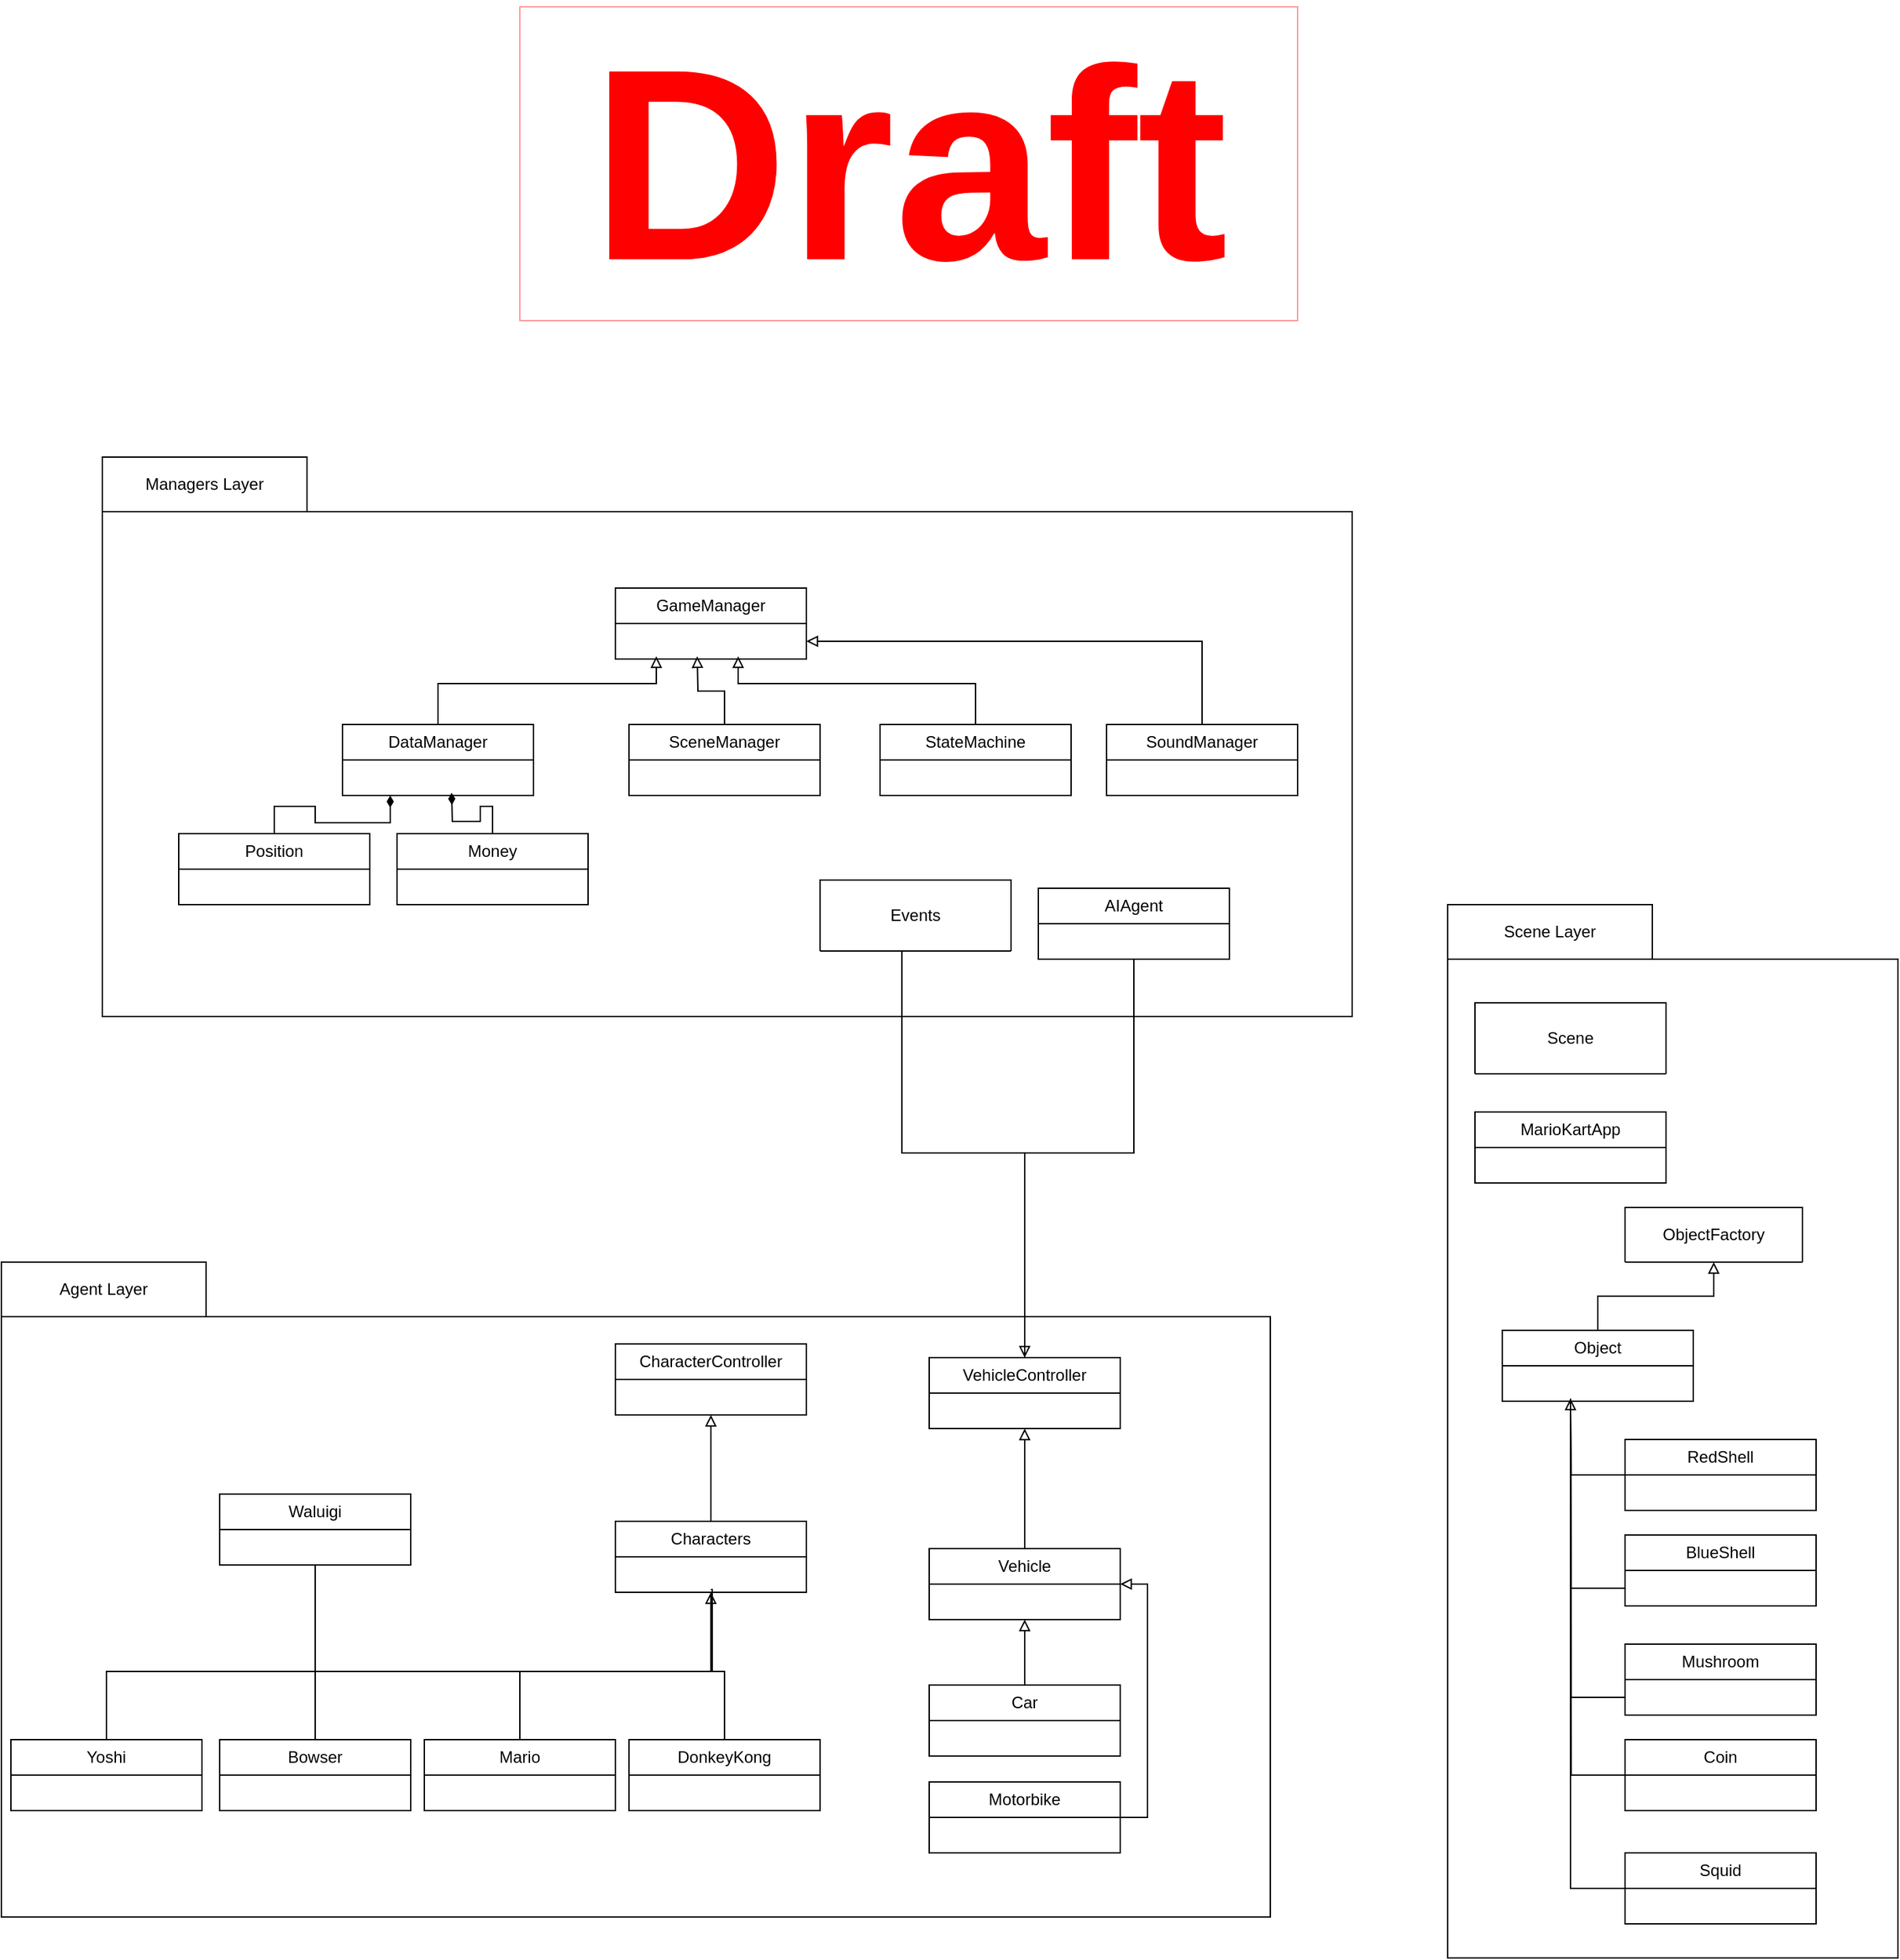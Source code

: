 <mxfile version="24.8.4">
  <diagram name="Página-1" id="SKRLu6_MuARgDEXjkevO">
    <mxGraphModel dx="2812" dy="2284" grid="1" gridSize="10" guides="1" tooltips="1" connect="1" arrows="1" fold="1" page="1" pageScale="1" pageWidth="827" pageHeight="1169" math="0" shadow="0">
      <root>
        <mxCell id="0" />
        <mxCell id="1" parent="0" />
        <mxCell id="TCKFNK1VzcnC_DEqVwrI-56" value="" style="rounded=0;whiteSpace=wrap;html=1;fillColor=none;" parent="1" vertex="1">
          <mxGeometry x="-346" y="-450" width="916" height="370" as="geometry" />
        </mxCell>
        <mxCell id="TCKFNK1VzcnC_DEqVwrI-37" value="" style="rounded=0;whiteSpace=wrap;html=1;fillColor=none;" parent="1" vertex="1">
          <mxGeometry x="-420" y="140" width="930" height="440" as="geometry" />
        </mxCell>
        <mxCell id="TCKFNK1VzcnC_DEqVwrI-40" value="" style="rounded=0;whiteSpace=wrap;html=1;fillColor=none;" parent="1" vertex="1">
          <mxGeometry x="640" y="-122" width="330" height="732" as="geometry" />
        </mxCell>
        <mxCell id="TCKFNK1VzcnC_DEqVwrI-23" style="edgeStyle=orthogonalEdgeStyle;rounded=0;orthogonalLoop=1;jettySize=auto;html=1;endArrow=none;endFill=0;startArrow=block;startFill=0;exitX=0.5;exitY=1;exitDx=0;exitDy=0;" parent="1" source="TCKFNK1VzcnC_DEqVwrI-22" target="TCKFNK1VzcnC_DEqVwrI-1" edge="1">
          <mxGeometry relative="1" as="geometry" />
        </mxCell>
        <mxCell id="TCKFNK1VzcnC_DEqVwrI-1" value="Car" style="swimlane;fontStyle=0;childLayout=stackLayout;horizontal=1;startSize=26;fillColor=none;horizontalStack=0;resizeParent=1;resizeParentMax=0;resizeLast=0;collapsible=1;marginBottom=0;whiteSpace=wrap;html=1;" parent="1" vertex="1">
          <mxGeometry x="260" y="410" width="140" height="52" as="geometry" />
        </mxCell>
        <mxCell id="TCKFNK1VzcnC_DEqVwrI-26" style="edgeStyle=orthogonalEdgeStyle;rounded=0;orthogonalLoop=1;jettySize=auto;html=1;entryX=0.5;entryY=1;entryDx=0;entryDy=0;endArrow=none;endFill=0;" parent="1" source="TCKFNK1VzcnC_DEqVwrI-7" target="TCKFNK1VzcnC_DEqVwrI-25" edge="1">
          <mxGeometry relative="1" as="geometry">
            <Array as="points">
              <mxPoint x="110" y="400" />
              <mxPoint x="100" y="400" />
            </Array>
          </mxGeometry>
        </mxCell>
        <mxCell id="TCKFNK1VzcnC_DEqVwrI-7" value="DonkeyKong" style="swimlane;fontStyle=0;childLayout=stackLayout;horizontal=1;startSize=26;fillColor=none;horizontalStack=0;resizeParent=1;resizeParentMax=0;resizeLast=0;collapsible=1;marginBottom=0;whiteSpace=wrap;html=1;" parent="1" vertex="1">
          <mxGeometry x="40" y="450" width="140" height="52" as="geometry" />
        </mxCell>
        <mxCell id="TCKFNK1VzcnC_DEqVwrI-8" value="Scene" style="swimlane;fontStyle=0;childLayout=stackLayout;horizontal=1;startSize=52;fillColor=none;horizontalStack=0;resizeParent=1;resizeParentMax=0;resizeLast=0;collapsible=1;marginBottom=0;whiteSpace=wrap;html=1;" parent="1" vertex="1">
          <mxGeometry x="660" y="-90" width="140" height="52" as="geometry" />
        </mxCell>
        <mxCell id="TCKFNK1VzcnC_DEqVwrI-16" style="edgeStyle=orthogonalEdgeStyle;rounded=0;orthogonalLoop=1;jettySize=auto;html=1;endArrow=none;endFill=0;" parent="1" source="TCKFNK1VzcnC_DEqVwrI-9" edge="1">
          <mxGeometry relative="1" as="geometry">
            <mxPoint x="730" y="210" as="targetPoint" />
          </mxGeometry>
        </mxCell>
        <mxCell id="TCKFNK1VzcnC_DEqVwrI-9" value="RedShell" style="swimlane;fontStyle=0;childLayout=stackLayout;horizontal=1;startSize=26;fillColor=none;horizontalStack=0;resizeParent=1;resizeParentMax=0;resizeLast=0;collapsible=1;marginBottom=0;whiteSpace=wrap;html=1;" parent="1" vertex="1">
          <mxGeometry x="770" y="230" width="140" height="52" as="geometry" />
        </mxCell>
        <mxCell id="TCKFNK1VzcnC_DEqVwrI-10" value="Object" style="swimlane;fontStyle=0;childLayout=stackLayout;horizontal=1;startSize=26;fillColor=none;horizontalStack=0;resizeParent=1;resizeParentMax=0;resizeLast=0;collapsible=1;marginBottom=0;whiteSpace=wrap;html=1;" parent="1" vertex="1">
          <mxGeometry x="680" y="150" width="140" height="52" as="geometry" />
        </mxCell>
        <mxCell id="TCKFNK1VzcnC_DEqVwrI-17" style="edgeStyle=orthogonalEdgeStyle;rounded=0;orthogonalLoop=1;jettySize=auto;html=1;exitX=0;exitY=0.75;exitDx=0;exitDy=0;endArrow=none;endFill=0;" parent="1" source="TCKFNK1VzcnC_DEqVwrI-11" edge="1">
          <mxGeometry relative="1" as="geometry">
            <mxPoint x="730" y="200" as="targetPoint" />
          </mxGeometry>
        </mxCell>
        <mxCell id="TCKFNK1VzcnC_DEqVwrI-11" value="BlueShell" style="swimlane;fontStyle=0;childLayout=stackLayout;horizontal=1;startSize=26;fillColor=none;horizontalStack=0;resizeParent=1;resizeParentMax=0;resizeLast=0;collapsible=1;marginBottom=0;whiteSpace=wrap;html=1;" parent="1" vertex="1">
          <mxGeometry x="770" y="300" width="140" height="52" as="geometry" />
        </mxCell>
        <mxCell id="TCKFNK1VzcnC_DEqVwrI-18" style="edgeStyle=orthogonalEdgeStyle;rounded=0;orthogonalLoop=1;jettySize=auto;html=1;exitX=0;exitY=0.75;exitDx=0;exitDy=0;endArrow=none;endFill=0;" parent="1" source="TCKFNK1VzcnC_DEqVwrI-12" edge="1">
          <mxGeometry relative="1" as="geometry">
            <mxPoint x="730" y="200" as="targetPoint" />
          </mxGeometry>
        </mxCell>
        <mxCell id="TCKFNK1VzcnC_DEqVwrI-12" value="Mushroom" style="swimlane;fontStyle=0;childLayout=stackLayout;horizontal=1;startSize=26;fillColor=none;horizontalStack=0;resizeParent=1;resizeParentMax=0;resizeLast=0;collapsible=1;marginBottom=0;whiteSpace=wrap;html=1;" parent="1" vertex="1">
          <mxGeometry x="770" y="380" width="140" height="52" as="geometry" />
        </mxCell>
        <mxCell id="TCKFNK1VzcnC_DEqVwrI-19" style="edgeStyle=orthogonalEdgeStyle;rounded=0;orthogonalLoop=1;jettySize=auto;html=1;endArrow=none;endFill=0;" parent="1" source="TCKFNK1VzcnC_DEqVwrI-13" edge="1">
          <mxGeometry relative="1" as="geometry">
            <mxPoint x="730" y="200" as="targetPoint" />
          </mxGeometry>
        </mxCell>
        <mxCell id="TCKFNK1VzcnC_DEqVwrI-13" value="Coin" style="swimlane;fontStyle=0;childLayout=stackLayout;horizontal=1;startSize=26;fillColor=none;horizontalStack=0;resizeParent=1;resizeParentMax=0;resizeLast=0;collapsible=1;marginBottom=0;whiteSpace=wrap;html=1;" parent="1" vertex="1">
          <mxGeometry x="770" y="450" width="140" height="52" as="geometry" />
        </mxCell>
        <mxCell id="TCKFNK1VzcnC_DEqVwrI-20" style="edgeStyle=orthogonalEdgeStyle;rounded=0;orthogonalLoop=1;jettySize=auto;html=1;endArrow=none;endFill=0;startArrow=block;startFill=0;" parent="1" edge="1">
          <mxGeometry relative="1" as="geometry">
            <mxPoint x="730" y="470" as="targetPoint" />
            <mxPoint x="730" y="200" as="sourcePoint" />
          </mxGeometry>
        </mxCell>
        <mxCell id="ENG01ewXfub_soL2wW_B-7" style="edgeStyle=orthogonalEdgeStyle;rounded=0;orthogonalLoop=1;jettySize=auto;html=1;endArrow=none;endFill=0;startArrow=block;startFill=0;" parent="1" source="TCKFNK1VzcnC_DEqVwrI-21" target="TCKFNK1VzcnC_DEqVwrI-10" edge="1">
          <mxGeometry relative="1" as="geometry" />
        </mxCell>
        <mxCell id="TCKFNK1VzcnC_DEqVwrI-21" value="&lt;div&gt;ObjectFactory&lt;/div&gt;" style="swimlane;fontStyle=0;childLayout=stackLayout;horizontal=1;startSize=40;fillColor=none;horizontalStack=0;resizeParent=1;resizeParentMax=0;resizeLast=0;collapsible=1;marginBottom=0;whiteSpace=wrap;html=1;" parent="1" vertex="1">
          <mxGeometry x="770" y="60" width="130" height="40" as="geometry" />
        </mxCell>
        <mxCell id="TCKFNK1VzcnC_DEqVwrI-30" style="edgeStyle=orthogonalEdgeStyle;rounded=0;orthogonalLoop=1;jettySize=auto;html=1;endArrow=none;endFill=0;startArrow=block;startFill=0;exitX=0.5;exitY=1;exitDx=0;exitDy=0;" parent="1" source="TCKFNK1VzcnC_DEqVwrI-27" target="TCKFNK1VzcnC_DEqVwrI-22" edge="1">
          <mxGeometry relative="1" as="geometry" />
        </mxCell>
        <mxCell id="TCKFNK1VzcnC_DEqVwrI-22" value="Vehicle" style="swimlane;fontStyle=0;childLayout=stackLayout;horizontal=1;startSize=26;fillColor=none;horizontalStack=0;resizeParent=1;resizeParentMax=0;resizeLast=0;collapsible=1;marginBottom=0;whiteSpace=wrap;html=1;" parent="1" vertex="1">
          <mxGeometry x="260" y="310" width="140" height="52" as="geometry" />
        </mxCell>
        <mxCell id="TCKFNK1VzcnC_DEqVwrI-29" style="edgeStyle=orthogonalEdgeStyle;rounded=0;orthogonalLoop=1;jettySize=auto;html=1;endArrow=none;endFill=0;startArrow=block;startFill=0;exitX=0.5;exitY=1;exitDx=0;exitDy=0;" parent="1" source="TCKFNK1VzcnC_DEqVwrI-28" target="TCKFNK1VzcnC_DEqVwrI-25" edge="1">
          <mxGeometry relative="1" as="geometry" />
        </mxCell>
        <mxCell id="TCKFNK1VzcnC_DEqVwrI-25" value="Characters" style="swimlane;fontStyle=0;childLayout=stackLayout;horizontal=1;startSize=26;fillColor=none;horizontalStack=0;resizeParent=1;resizeParentMax=0;resizeLast=0;collapsible=1;marginBottom=0;whiteSpace=wrap;html=1;" parent="1" vertex="1">
          <mxGeometry x="30" y="290" width="140" height="52" as="geometry" />
        </mxCell>
        <mxCell id="TCKFNK1VzcnC_DEqVwrI-27" value="VehicleController" style="swimlane;fontStyle=0;childLayout=stackLayout;horizontal=1;startSize=26;fillColor=none;horizontalStack=0;resizeParent=1;resizeParentMax=0;resizeLast=0;collapsible=1;marginBottom=0;whiteSpace=wrap;html=1;" parent="1" vertex="1">
          <mxGeometry x="260" y="170" width="140" height="52" as="geometry" />
        </mxCell>
        <mxCell id="TCKFNK1VzcnC_DEqVwrI-28" value="CharacterController" style="swimlane;fontStyle=0;childLayout=stackLayout;horizontal=1;startSize=26;fillColor=none;horizontalStack=0;resizeParent=1;resizeParentMax=0;resizeLast=0;collapsible=1;marginBottom=0;whiteSpace=wrap;html=1;" parent="1" vertex="1">
          <mxGeometry x="30" y="160" width="140" height="52" as="geometry" />
        </mxCell>
        <mxCell id="TCKFNK1VzcnC_DEqVwrI-31" value="Events" style="swimlane;fontStyle=0;childLayout=stackLayout;horizontal=1;startSize=52;fillColor=none;horizontalStack=0;resizeParent=1;resizeParentMax=0;resizeLast=0;collapsible=1;marginBottom=0;whiteSpace=wrap;html=1;" parent="1" vertex="1">
          <mxGeometry x="180" y="-180" width="140" height="52" as="geometry" />
        </mxCell>
        <mxCell id="TCKFNK1VzcnC_DEqVwrI-32" value="AIAgent" style="swimlane;fontStyle=0;childLayout=stackLayout;horizontal=1;startSize=26;fillColor=none;horizontalStack=0;resizeParent=1;resizeParentMax=0;resizeLast=0;collapsible=1;marginBottom=0;whiteSpace=wrap;html=1;" parent="1" vertex="1">
          <mxGeometry x="340" y="-174" width="140" height="52" as="geometry" />
        </mxCell>
        <mxCell id="TCKFNK1VzcnC_DEqVwrI-33" style="edgeStyle=orthogonalEdgeStyle;rounded=0;orthogonalLoop=1;jettySize=auto;html=1;entryX=0.5;entryY=0;entryDx=0;entryDy=0;endArrow=none;endFill=0;" parent="1" source="TCKFNK1VzcnC_DEqVwrI-32" target="TCKFNK1VzcnC_DEqVwrI-27" edge="1">
          <mxGeometry relative="1" as="geometry">
            <Array as="points">
              <mxPoint x="410" y="20" />
              <mxPoint x="330" y="20" />
            </Array>
          </mxGeometry>
        </mxCell>
        <mxCell id="TCKFNK1VzcnC_DEqVwrI-35" style="edgeStyle=orthogonalEdgeStyle;rounded=0;orthogonalLoop=1;jettySize=auto;html=1;endArrow=none;endFill=0;startArrow=block;startFill=0;" parent="1" edge="1" target="TCKFNK1VzcnC_DEqVwrI-31">
          <mxGeometry relative="1" as="geometry">
            <Array as="points">
              <mxPoint x="330" y="20" />
              <mxPoint x="240" y="20" />
            </Array>
            <mxPoint x="330" y="170" as="sourcePoint" />
          </mxGeometry>
        </mxCell>
        <mxCell id="TCKFNK1VzcnC_DEqVwrI-38" value="Agent Layer" style="html=1;whiteSpace=wrap;" parent="1" vertex="1">
          <mxGeometry x="-420" y="100" width="150" height="40" as="geometry" />
        </mxCell>
        <mxCell id="TCKFNK1VzcnC_DEqVwrI-41" value="Scene Layer" style="html=1;whiteSpace=wrap;" parent="1" vertex="1">
          <mxGeometry x="640" y="-162" width="150" height="40" as="geometry" />
        </mxCell>
        <mxCell id="TCKFNK1VzcnC_DEqVwrI-42" value="MarioKartApp" style="swimlane;fontStyle=0;childLayout=stackLayout;horizontal=1;startSize=26;fillColor=none;horizontalStack=0;resizeParent=1;resizeParentMax=0;resizeLast=0;collapsible=1;marginBottom=0;whiteSpace=wrap;html=1;" parent="1" vertex="1">
          <mxGeometry x="660" y="-10" width="140" height="52" as="geometry" />
        </mxCell>
        <mxCell id="TCKFNK1VzcnC_DEqVwrI-52" style="edgeStyle=orthogonalEdgeStyle;rounded=0;orthogonalLoop=1;jettySize=auto;html=1;endArrow=none;endFill=0;startArrow=block;startFill=0;" parent="1" target="TCKFNK1VzcnC_DEqVwrI-43" edge="1">
          <mxGeometry relative="1" as="geometry">
            <Array as="points">
              <mxPoint x="60" y="-324" />
              <mxPoint x="-100" y="-324" />
            </Array>
            <mxPoint x="60" y="-344" as="sourcePoint" />
          </mxGeometry>
        </mxCell>
        <mxCell id="TCKFNK1VzcnC_DEqVwrI-43" value="DataManager" style="swimlane;fontStyle=0;childLayout=stackLayout;horizontal=1;startSize=26;fillColor=none;horizontalStack=0;resizeParent=1;resizeParentMax=0;resizeLast=0;collapsible=1;marginBottom=0;whiteSpace=wrap;html=1;" parent="1" vertex="1">
          <mxGeometry x="-170" y="-294" width="140" height="52" as="geometry" />
        </mxCell>
        <mxCell id="TCKFNK1VzcnC_DEqVwrI-46" style="edgeStyle=orthogonalEdgeStyle;rounded=0;orthogonalLoop=1;jettySize=auto;html=1;endArrow=none;endFill=0;startArrow=diamondThin;startFill=1;exitX=0.25;exitY=1;exitDx=0;exitDy=0;" parent="1" source="TCKFNK1VzcnC_DEqVwrI-43" target="TCKFNK1VzcnC_DEqVwrI-44" edge="1">
          <mxGeometry relative="1" as="geometry" />
        </mxCell>
        <mxCell id="TCKFNK1VzcnC_DEqVwrI-44" value="Position" style="swimlane;fontStyle=0;childLayout=stackLayout;horizontal=1;startSize=26;fillColor=none;horizontalStack=0;resizeParent=1;resizeParentMax=0;resizeLast=0;collapsible=1;marginBottom=0;whiteSpace=wrap;html=1;" parent="1" vertex="1">
          <mxGeometry x="-290" y="-214" width="140" height="52" as="geometry" />
        </mxCell>
        <mxCell id="TCKFNK1VzcnC_DEqVwrI-47" style="edgeStyle=orthogonalEdgeStyle;rounded=0;orthogonalLoop=1;jettySize=auto;html=1;endArrow=none;endFill=0;startArrow=diamondThin;startFill=1;" parent="1" edge="1" target="TCKFNK1VzcnC_DEqVwrI-45">
          <mxGeometry relative="1" as="geometry">
            <mxPoint x="-90" y="-244" as="sourcePoint" />
          </mxGeometry>
        </mxCell>
        <mxCell id="TCKFNK1VzcnC_DEqVwrI-45" value="Money" style="swimlane;fontStyle=0;childLayout=stackLayout;horizontal=1;startSize=26;fillColor=none;horizontalStack=0;resizeParent=1;resizeParentMax=0;resizeLast=0;collapsible=1;marginBottom=0;whiteSpace=wrap;html=1;" parent="1" vertex="1">
          <mxGeometry x="-130" y="-214" width="140" height="52" as="geometry" />
        </mxCell>
        <mxCell id="TCKFNK1VzcnC_DEqVwrI-53" style="edgeStyle=orthogonalEdgeStyle;rounded=0;orthogonalLoop=1;jettySize=auto;html=1;endArrow=none;endFill=0;startArrow=block;startFill=0;" parent="1" target="TCKFNK1VzcnC_DEqVwrI-48" edge="1">
          <mxGeometry relative="1" as="geometry">
            <mxPoint x="90" y="-344" as="sourcePoint" />
          </mxGeometry>
        </mxCell>
        <mxCell id="TCKFNK1VzcnC_DEqVwrI-48" value="SceneManager" style="swimlane;fontStyle=0;childLayout=stackLayout;horizontal=1;startSize=26;fillColor=none;horizontalStack=0;resizeParent=1;resizeParentMax=0;resizeLast=0;collapsible=1;marginBottom=0;whiteSpace=wrap;html=1;" parent="1" vertex="1">
          <mxGeometry x="40" y="-294" width="140" height="52" as="geometry" />
        </mxCell>
        <mxCell id="TCKFNK1VzcnC_DEqVwrI-54" style="edgeStyle=orthogonalEdgeStyle;rounded=0;orthogonalLoop=1;jettySize=auto;html=1;endArrow=none;endFill=0;startArrow=block;startFill=0;" parent="1" target="TCKFNK1VzcnC_DEqVwrI-49" edge="1">
          <mxGeometry relative="1" as="geometry">
            <Array as="points">
              <mxPoint x="120" y="-324" />
              <mxPoint x="294" y="-324" />
            </Array>
            <mxPoint x="120" y="-344" as="sourcePoint" />
          </mxGeometry>
        </mxCell>
        <mxCell id="TCKFNK1VzcnC_DEqVwrI-49" value="StateMachine" style="swimlane;fontStyle=0;childLayout=stackLayout;horizontal=1;startSize=26;fillColor=none;horizontalStack=0;resizeParent=1;resizeParentMax=0;resizeLast=0;collapsible=1;marginBottom=0;whiteSpace=wrap;html=1;" parent="1" vertex="1">
          <mxGeometry x="224" y="-294" width="140" height="52" as="geometry" />
        </mxCell>
        <mxCell id="TCKFNK1VzcnC_DEqVwrI-55" style="edgeStyle=orthogonalEdgeStyle;rounded=0;orthogonalLoop=1;jettySize=auto;html=1;endArrow=none;endFill=0;startArrow=block;startFill=0;exitX=1;exitY=0.75;exitDx=0;exitDy=0;" parent="1" source="TCKFNK1VzcnC_DEqVwrI-51" target="TCKFNK1VzcnC_DEqVwrI-50" edge="1">
          <mxGeometry relative="1" as="geometry">
            <Array as="points">
              <mxPoint x="460" y="-355" />
            </Array>
          </mxGeometry>
        </mxCell>
        <mxCell id="TCKFNK1VzcnC_DEqVwrI-50" value="SoundManager" style="swimlane;fontStyle=0;childLayout=stackLayout;horizontal=1;startSize=26;fillColor=none;horizontalStack=0;resizeParent=1;resizeParentMax=0;resizeLast=0;collapsible=1;marginBottom=0;whiteSpace=wrap;html=1;" parent="1" vertex="1">
          <mxGeometry x="390" y="-294" width="140" height="52" as="geometry" />
        </mxCell>
        <mxCell id="TCKFNK1VzcnC_DEqVwrI-51" value="GameManager" style="swimlane;fontStyle=0;childLayout=stackLayout;horizontal=1;startSize=26;fillColor=none;horizontalStack=0;resizeParent=1;resizeParentMax=0;resizeLast=0;collapsible=1;marginBottom=0;whiteSpace=wrap;html=1;" parent="1" vertex="1">
          <mxGeometry x="30" y="-394" width="140" height="52" as="geometry" />
        </mxCell>
        <mxCell id="TCKFNK1VzcnC_DEqVwrI-57" value="Managers Layer" style="html=1;whiteSpace=wrap;" parent="1" vertex="1">
          <mxGeometry x="-346" y="-490" width="150" height="40" as="geometry" />
        </mxCell>
        <mxCell id="ENG01ewXfub_soL2wW_B-5" style="edgeStyle=orthogonalEdgeStyle;rounded=0;orthogonalLoop=1;jettySize=auto;html=1;entryX=0.5;entryY=1;entryDx=0;entryDy=0;endArrow=none;endFill=0;" parent="1" source="ENG01ewXfub_soL2wW_B-1" target="TCKFNK1VzcnC_DEqVwrI-25" edge="1">
          <mxGeometry relative="1" as="geometry">
            <Array as="points">
              <mxPoint x="-40" y="400" />
              <mxPoint x="100" y="400" />
            </Array>
          </mxGeometry>
        </mxCell>
        <mxCell id="ENG01ewXfub_soL2wW_B-1" value="Mario" style="swimlane;fontStyle=0;childLayout=stackLayout;horizontal=1;startSize=26;fillColor=none;horizontalStack=0;resizeParent=1;resizeParentMax=0;resizeLast=0;collapsible=1;marginBottom=0;whiteSpace=wrap;html=1;" parent="1" vertex="1">
          <mxGeometry x="-110" y="450" width="140" height="52" as="geometry" />
        </mxCell>
        <mxCell id="ENG01ewXfub_soL2wW_B-6" style="edgeStyle=orthogonalEdgeStyle;rounded=0;orthogonalLoop=1;jettySize=auto;html=1;endArrow=none;endFill=0;" parent="1" source="ENG01ewXfub_soL2wW_B-2" edge="1">
          <mxGeometry relative="1" as="geometry">
            <mxPoint x="100" y="340" as="targetPoint" />
            <Array as="points">
              <mxPoint x="-190" y="400" />
              <mxPoint x="101" y="400" />
            </Array>
          </mxGeometry>
        </mxCell>
        <mxCell id="ENG01ewXfub_soL2wW_B-2" value="Bowser" style="swimlane;fontStyle=0;childLayout=stackLayout;horizontal=1;startSize=26;fillColor=none;horizontalStack=0;resizeParent=1;resizeParentMax=0;resizeLast=0;collapsible=1;marginBottom=0;whiteSpace=wrap;html=1;" parent="1" vertex="1">
          <mxGeometry x="-260" y="450" width="140" height="52" as="geometry" />
        </mxCell>
        <mxCell id="ENG01ewXfub_soL2wW_B-4" style="edgeStyle=orthogonalEdgeStyle;rounded=0;orthogonalLoop=1;jettySize=auto;html=1;endArrow=none;endFill=0;startArrow=block;startFill=0;exitX=0.5;exitY=1;exitDx=0;exitDy=0;" parent="1" source="TCKFNK1VzcnC_DEqVwrI-25" target="ENG01ewXfub_soL2wW_B-3" edge="1">
          <mxGeometry relative="1" as="geometry">
            <Array as="points">
              <mxPoint x="100" y="400" />
              <mxPoint x="-343" y="400" />
            </Array>
          </mxGeometry>
        </mxCell>
        <mxCell id="ENG01ewXfub_soL2wW_B-3" value="Yoshi" style="swimlane;fontStyle=0;childLayout=stackLayout;horizontal=1;startSize=26;fillColor=none;horizontalStack=0;resizeParent=1;resizeParentMax=0;resizeLast=0;collapsible=1;marginBottom=0;whiteSpace=wrap;html=1;" parent="1" vertex="1">
          <mxGeometry x="-413" y="450" width="140" height="52" as="geometry" />
        </mxCell>
        <mxCell id="ENG01ewXfub_soL2wW_B-11" value="&lt;font style=&quot;font-size: 200px;&quot; color=&quot;#ff0000&quot;&gt;Draft&lt;/font&gt;&lt;font style=&quot;font-size: 200px;&quot; color=&quot;#ff0000&quot;&gt;&lt;br&gt;&lt;/font&gt;" style="text;strokeColor=#FF0000;fillColor=none;html=1;fontSize=24;fontStyle=1;verticalAlign=middle;align=center;opacity=40;" parent="1" vertex="1">
          <mxGeometry x="-40" y="-820" width="570" height="230" as="geometry" />
        </mxCell>
        <mxCell id="4C0P_Nj4f5XbA4q8b1tV-3" style="edgeStyle=orthogonalEdgeStyle;rounded=0;orthogonalLoop=1;jettySize=auto;html=1;exitX=0;exitY=0.5;exitDx=0;exitDy=0;strokeColor=none;" parent="1" source="4C0P_Nj4f5XbA4q8b1tV-2" edge="1">
          <mxGeometry relative="1" as="geometry">
            <mxPoint x="730" y="450" as="targetPoint" />
          </mxGeometry>
        </mxCell>
        <mxCell id="4C0P_Nj4f5XbA4q8b1tV-2" value="Squid" style="swimlane;fontStyle=0;childLayout=stackLayout;horizontal=1;startSize=26;fillColor=none;horizontalStack=0;resizeParent=1;resizeParentMax=0;resizeLast=0;collapsible=1;marginBottom=0;whiteSpace=wrap;html=1;" parent="1" vertex="1">
          <mxGeometry x="770" y="533" width="140" height="52" as="geometry" />
        </mxCell>
        <mxCell id="4C0P_Nj4f5XbA4q8b1tV-4" value="" style="endArrow=none;html=1;rounded=0;exitX=0;exitY=0.5;exitDx=0;exitDy=0;" parent="1" source="4C0P_Nj4f5XbA4q8b1tV-2" edge="1">
          <mxGeometry width="50" height="50" relative="1" as="geometry">
            <mxPoint x="730" y="560" as="sourcePoint" />
            <mxPoint x="730" y="470" as="targetPoint" />
            <Array as="points">
              <mxPoint x="730" y="559" />
            </Array>
          </mxGeometry>
        </mxCell>
        <mxCell id="4C0P_Nj4f5XbA4q8b1tV-7" value="Waluigi" style="swimlane;fontStyle=0;childLayout=stackLayout;horizontal=1;startSize=26;fillColor=none;horizontalStack=0;resizeParent=1;resizeParentMax=0;resizeLast=0;collapsible=1;marginBottom=0;whiteSpace=wrap;html=1;" parent="1" vertex="1">
          <mxGeometry x="-260" y="270" width="140" height="52" as="geometry" />
        </mxCell>
        <mxCell id="4C0P_Nj4f5XbA4q8b1tV-8" value="" style="endArrow=none;html=1;rounded=0;entryX=0.5;entryY=1;entryDx=0;entryDy=0;" parent="1" target="4C0P_Nj4f5XbA4q8b1tV-7" edge="1">
          <mxGeometry width="50" height="50" relative="1" as="geometry">
            <mxPoint x="-190" y="402" as="sourcePoint" />
            <mxPoint x="-140" y="352" as="targetPoint" />
          </mxGeometry>
        </mxCell>
        <mxCell id="k3cY6L7P836caPByYtjF-3" style="edgeStyle=orthogonalEdgeStyle;rounded=0;orthogonalLoop=1;jettySize=auto;html=1;exitX=1;exitY=0.5;exitDx=0;exitDy=0;entryX=1;entryY=0.5;entryDx=0;entryDy=0;startArrow=block;startFill=0;endArrow=none;endFill=0;" edge="1" parent="1" source="TCKFNK1VzcnC_DEqVwrI-22" target="k3cY6L7P836caPByYtjF-2">
          <mxGeometry relative="1" as="geometry" />
        </mxCell>
        <mxCell id="k3cY6L7P836caPByYtjF-2" value="Motorbike" style="swimlane;fontStyle=0;childLayout=stackLayout;horizontal=1;startSize=26;fillColor=none;horizontalStack=0;resizeParent=1;resizeParentMax=0;resizeLast=0;collapsible=1;marginBottom=0;whiteSpace=wrap;html=1;" vertex="1" parent="1">
          <mxGeometry x="260" y="481" width="140" height="52" as="geometry" />
        </mxCell>
      </root>
    </mxGraphModel>
  </diagram>
</mxfile>
